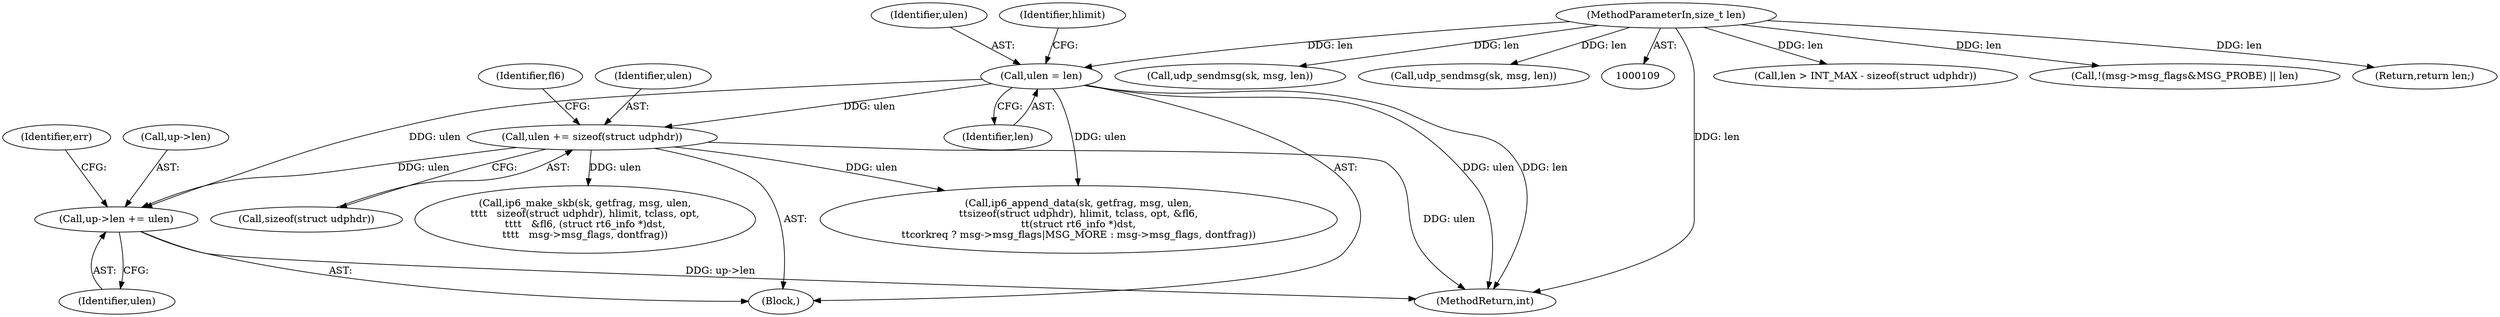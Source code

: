 digraph "0_linux_45f6fad84cc305103b28d73482b344d7f5b76f39_18@pointer" {
"1000903" [label="(Call,up->len += ulen)"];
"1000391" [label="(Call,ulen += sizeof(struct udphdr))"];
"1000154" [label="(Call,ulen = len)"];
"1000112" [label="(MethodParameterIn,size_t len)"];
"1000903" [label="(Call,up->len += ulen)"];
"1000155" [label="(Identifier,ulen)"];
"1000837" [label="(Call,ip6_make_skb(sk, getfrag, msg, ulen,\n\t\t\t\t   sizeof(struct udphdr), hlimit, tclass, opt,\n\t\t\t\t   &fl6, (struct rt6_info *)dst,\n\t\t\t\t   msg->msg_flags, dontfrag))"];
"1000113" [label="(Block,)"];
"1000156" [label="(Identifier,len)"];
"1000909" [label="(Identifier,err)"];
"1000391" [label="(Call,ulen += sizeof(struct udphdr))"];
"1000393" [label="(Call,sizeof(struct udphdr))"];
"1000907" [label="(Identifier,ulen)"];
"1000159" [label="(Identifier,hlimit)"];
"1000344" [label="(Call,len > INT_MAX - sizeof(struct udphdr))"];
"1000112" [label="(MethodParameterIn,size_t len)"];
"1000397" [label="(Identifier,fl6)"];
"1000904" [label="(Call,up->len)"];
"1001043" [label="(MethodReturn,int)"];
"1000154" [label="(Call,ulen = len)"];
"1001030" [label="(Call,!(msg->msg_flags&MSG_PROBE) || len)"];
"1001002" [label="(Return,return len;)"];
"1000910" [label="(Call,ip6_append_data(sk, getfrag, msg, ulen,\n\t\tsizeof(struct udphdr), hlimit, tclass, opt, &fl6,\n\t\t(struct rt6_info *)dst,\n\t\tcorkreq ? msg->msg_flags|MSG_MORE : msg->msg_flags, dontfrag))"];
"1000339" [label="(Call,udp_sendmsg(sk, msg, len))"];
"1000328" [label="(Call,udp_sendmsg(sk, msg, len))"];
"1000392" [label="(Identifier,ulen)"];
"1000903" -> "1000113"  [label="AST: "];
"1000903" -> "1000907"  [label="CFG: "];
"1000904" -> "1000903"  [label="AST: "];
"1000907" -> "1000903"  [label="AST: "];
"1000909" -> "1000903"  [label="CFG: "];
"1000903" -> "1001043"  [label="DDG: up->len"];
"1000391" -> "1000903"  [label="DDG: ulen"];
"1000154" -> "1000903"  [label="DDG: ulen"];
"1000391" -> "1000113"  [label="AST: "];
"1000391" -> "1000393"  [label="CFG: "];
"1000392" -> "1000391"  [label="AST: "];
"1000393" -> "1000391"  [label="AST: "];
"1000397" -> "1000391"  [label="CFG: "];
"1000391" -> "1001043"  [label="DDG: ulen"];
"1000154" -> "1000391"  [label="DDG: ulen"];
"1000391" -> "1000837"  [label="DDG: ulen"];
"1000391" -> "1000910"  [label="DDG: ulen"];
"1000154" -> "1000113"  [label="AST: "];
"1000154" -> "1000156"  [label="CFG: "];
"1000155" -> "1000154"  [label="AST: "];
"1000156" -> "1000154"  [label="AST: "];
"1000159" -> "1000154"  [label="CFG: "];
"1000154" -> "1001043"  [label="DDG: ulen"];
"1000154" -> "1001043"  [label="DDG: len"];
"1000112" -> "1000154"  [label="DDG: len"];
"1000154" -> "1000910"  [label="DDG: ulen"];
"1000112" -> "1000109"  [label="AST: "];
"1000112" -> "1001043"  [label="DDG: len"];
"1000112" -> "1000328"  [label="DDG: len"];
"1000112" -> "1000339"  [label="DDG: len"];
"1000112" -> "1000344"  [label="DDG: len"];
"1000112" -> "1001002"  [label="DDG: len"];
"1000112" -> "1001030"  [label="DDG: len"];
}
